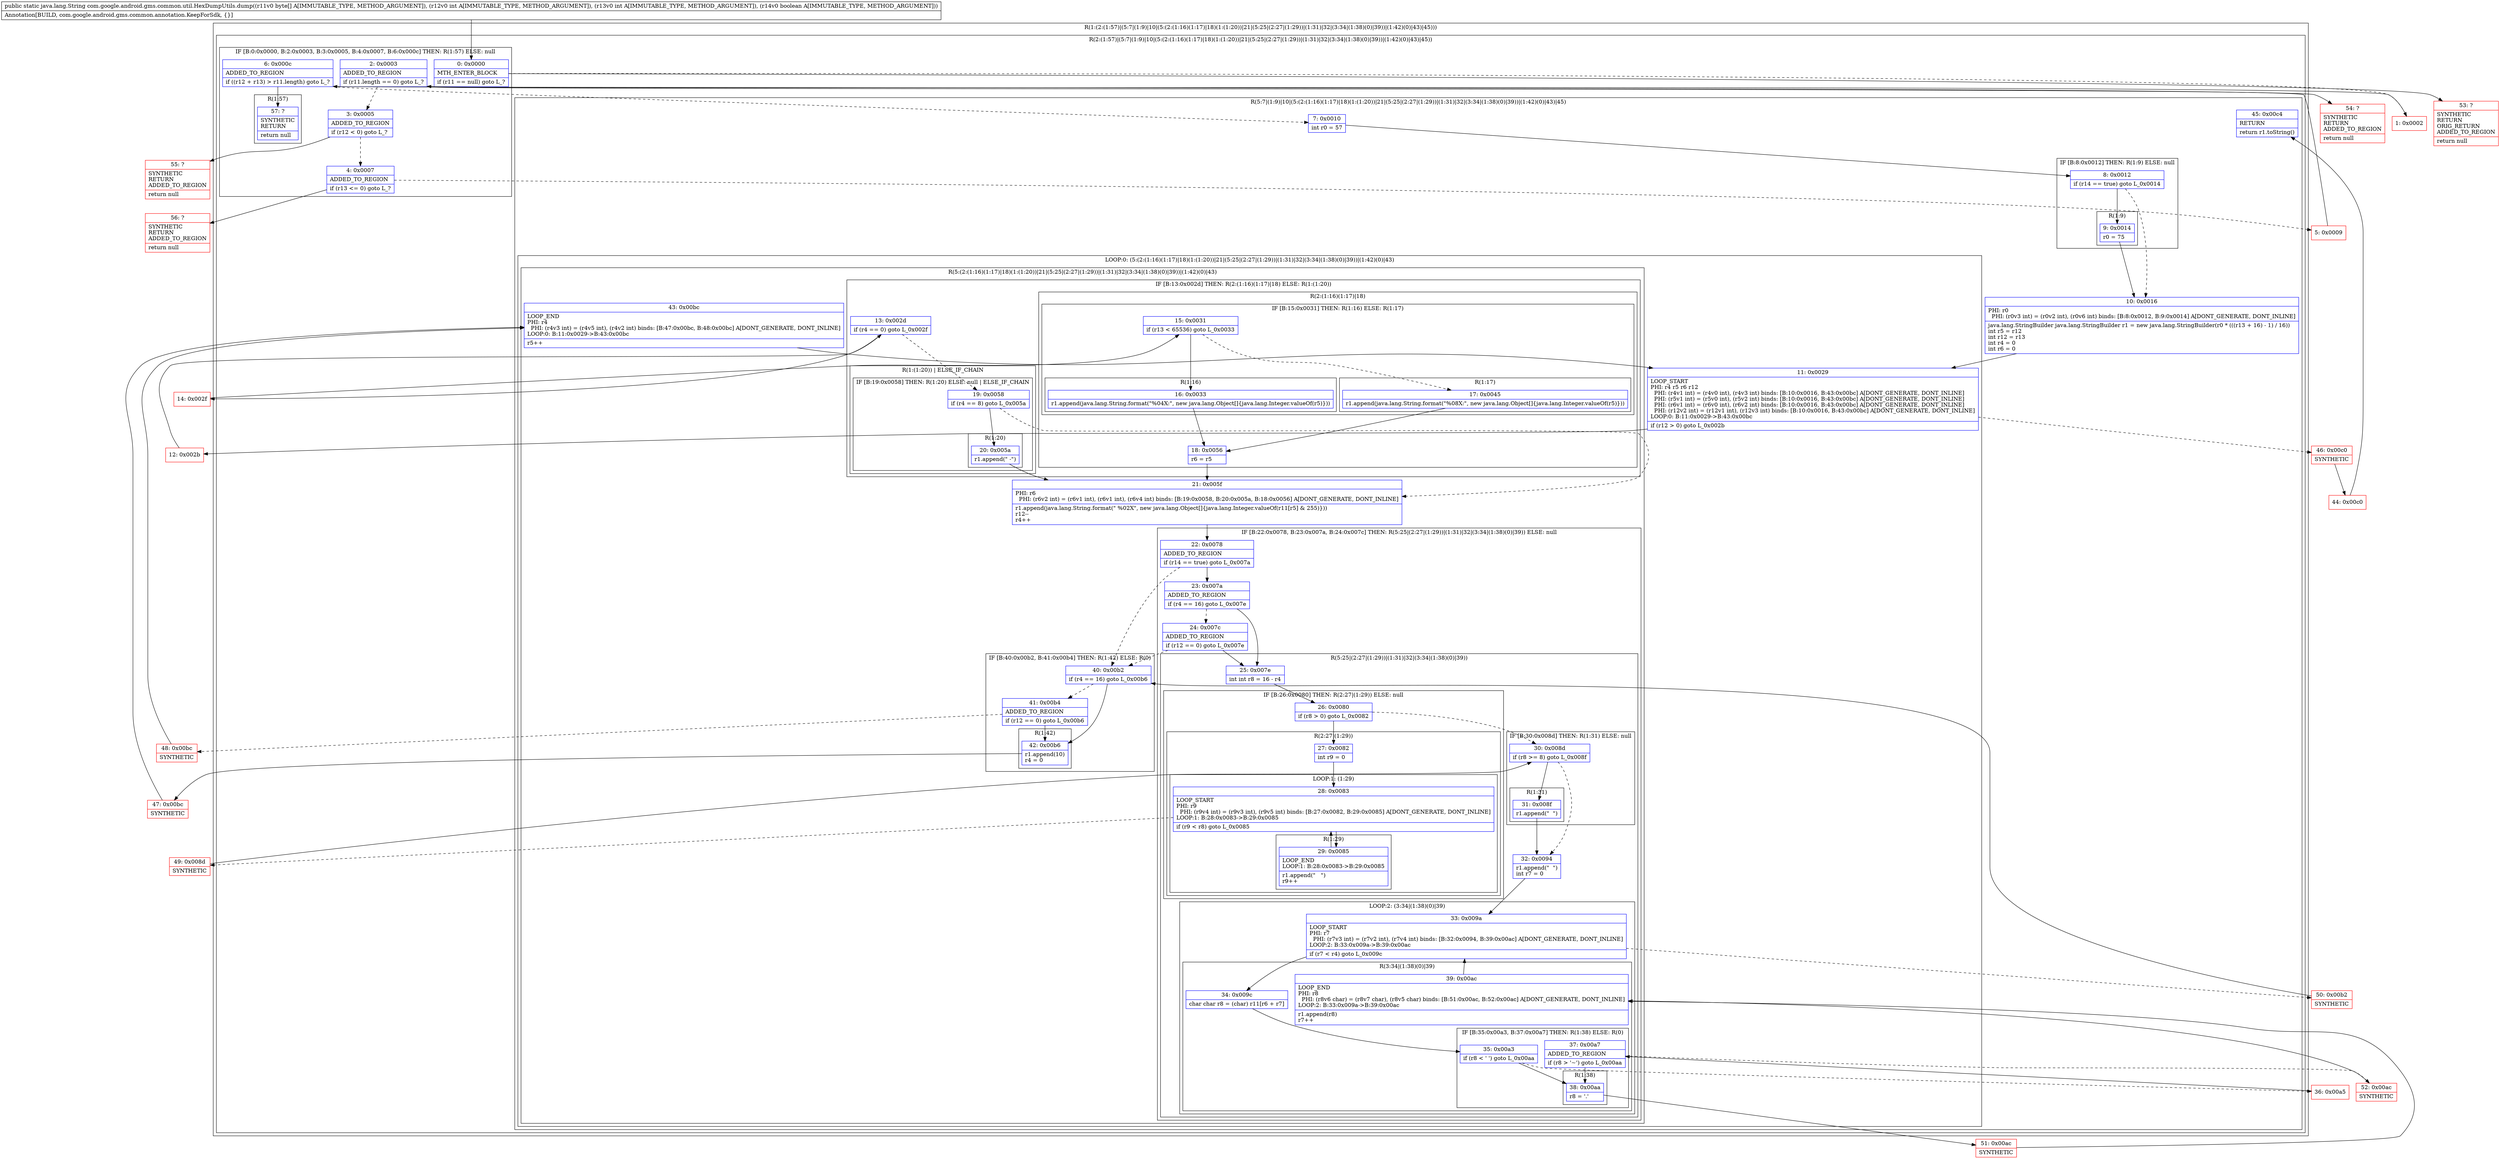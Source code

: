 digraph "CFG forcom.google.android.gms.common.util.HexDumpUtils.dump([BIIZ)Ljava\/lang\/String;" {
subgraph cluster_Region_960827095 {
label = "R(1:(2:(1:57)|(5:7|(1:9)|10|(5:(2:(1:16)(1:17)|18)(1:(1:20))|21|(5:25|(2:27|(1:29))|(1:31)|32|(3:34|(1:38)(0)|39))|(1:42)(0)|43)|45)))";
node [shape=record,color=blue];
subgraph cluster_Region_1220987574 {
label = "R(2:(1:57)|(5:7|(1:9)|10|(5:(2:(1:16)(1:17)|18)(1:(1:20))|21|(5:25|(2:27|(1:29))|(1:31)|32|(3:34|(1:38)(0)|39))|(1:42)(0)|43)|45))";
node [shape=record,color=blue];
subgraph cluster_IfRegion_1062834025 {
label = "IF [B:0:0x0000, B:2:0x0003, B:3:0x0005, B:4:0x0007, B:6:0x000c] THEN: R(1:57) ELSE: null";
node [shape=record,color=blue];
Node_0 [shape=record,label="{0\:\ 0x0000|MTH_ENTER_BLOCK\l|if (r11 == null) goto L_?\l}"];
Node_2 [shape=record,label="{2\:\ 0x0003|ADDED_TO_REGION\l|if (r11.length == 0) goto L_?\l}"];
Node_3 [shape=record,label="{3\:\ 0x0005|ADDED_TO_REGION\l|if (r12 \< 0) goto L_?\l}"];
Node_4 [shape=record,label="{4\:\ 0x0007|ADDED_TO_REGION\l|if (r13 \<= 0) goto L_?\l}"];
Node_6 [shape=record,label="{6\:\ 0x000c|ADDED_TO_REGION\l|if ((r12 + r13) \> r11.length) goto L_?\l}"];
subgraph cluster_Region_486944456 {
label = "R(1:57)";
node [shape=record,color=blue];
Node_57 [shape=record,label="{57\:\ ?|SYNTHETIC\lRETURN\l|return null\l}"];
}
}
subgraph cluster_Region_207671741 {
label = "R(5:7|(1:9)|10|(5:(2:(1:16)(1:17)|18)(1:(1:20))|21|(5:25|(2:27|(1:29))|(1:31)|32|(3:34|(1:38)(0)|39))|(1:42)(0)|43)|45)";
node [shape=record,color=blue];
Node_7 [shape=record,label="{7\:\ 0x0010|int r0 = 57\l}"];
subgraph cluster_IfRegion_212121609 {
label = "IF [B:8:0x0012] THEN: R(1:9) ELSE: null";
node [shape=record,color=blue];
Node_8 [shape=record,label="{8\:\ 0x0012|if (r14 == true) goto L_0x0014\l}"];
subgraph cluster_Region_1157457856 {
label = "R(1:9)";
node [shape=record,color=blue];
Node_9 [shape=record,label="{9\:\ 0x0014|r0 = 75\l}"];
}
}
Node_10 [shape=record,label="{10\:\ 0x0016|PHI: r0 \l  PHI: (r0v3 int) = (r0v2 int), (r0v6 int) binds: [B:8:0x0012, B:9:0x0014] A[DONT_GENERATE, DONT_INLINE]\l|java.lang.StringBuilder java.lang.StringBuilder r1 = new java.lang.StringBuilder(r0 * (((r13 + 16) \- 1) \/ 16))\lint r5 = r12\lint r12 = r13\lint r4 = 0\lint r6 = 0\l}"];
subgraph cluster_LoopRegion_570414448 {
label = "LOOP:0: (5:(2:(1:16)(1:17)|18)(1:(1:20))|21|(5:25|(2:27|(1:29))|(1:31)|32|(3:34|(1:38)(0)|39))|(1:42)(0)|43)";
node [shape=record,color=blue];
Node_11 [shape=record,label="{11\:\ 0x0029|LOOP_START\lPHI: r4 r5 r6 r12 \l  PHI: (r4v1 int) = (r4v0 int), (r4v3 int) binds: [B:10:0x0016, B:43:0x00bc] A[DONT_GENERATE, DONT_INLINE]\l  PHI: (r5v1 int) = (r5v0 int), (r5v2 int) binds: [B:10:0x0016, B:43:0x00bc] A[DONT_GENERATE, DONT_INLINE]\l  PHI: (r6v1 int) = (r6v0 int), (r6v2 int) binds: [B:10:0x0016, B:43:0x00bc] A[DONT_GENERATE, DONT_INLINE]\l  PHI: (r12v2 int) = (r12v1 int), (r12v3 int) binds: [B:10:0x0016, B:43:0x00bc] A[DONT_GENERATE, DONT_INLINE]\lLOOP:0: B:11:0x0029\-\>B:43:0x00bc\l|if (r12 \> 0) goto L_0x002b\l}"];
subgraph cluster_Region_122880926 {
label = "R(5:(2:(1:16)(1:17)|18)(1:(1:20))|21|(5:25|(2:27|(1:29))|(1:31)|32|(3:34|(1:38)(0)|39))|(1:42)(0)|43)";
node [shape=record,color=blue];
subgraph cluster_IfRegion_1298548997 {
label = "IF [B:13:0x002d] THEN: R(2:(1:16)(1:17)|18) ELSE: R(1:(1:20))";
node [shape=record,color=blue];
Node_13 [shape=record,label="{13\:\ 0x002d|if (r4 == 0) goto L_0x002f\l}"];
subgraph cluster_Region_170010314 {
label = "R(2:(1:16)(1:17)|18)";
node [shape=record,color=blue];
subgraph cluster_IfRegion_1925795921 {
label = "IF [B:15:0x0031] THEN: R(1:16) ELSE: R(1:17)";
node [shape=record,color=blue];
Node_15 [shape=record,label="{15\:\ 0x0031|if (r13 \< 65536) goto L_0x0033\l}"];
subgraph cluster_Region_1446808495 {
label = "R(1:16)";
node [shape=record,color=blue];
Node_16 [shape=record,label="{16\:\ 0x0033|r1.append(java.lang.String.format(\"%04X:\", new java.lang.Object[]\{java.lang.Integer.valueOf(r5)\}))\l}"];
}
subgraph cluster_Region_576217841 {
label = "R(1:17)";
node [shape=record,color=blue];
Node_17 [shape=record,label="{17\:\ 0x0045|r1.append(java.lang.String.format(\"%08X:\", new java.lang.Object[]\{java.lang.Integer.valueOf(r5)\}))\l}"];
}
}
Node_18 [shape=record,label="{18\:\ 0x0056|r6 = r5\l}"];
}
subgraph cluster_Region_18394022 {
label = "R(1:(1:20)) | ELSE_IF_CHAIN\l";
node [shape=record,color=blue];
subgraph cluster_IfRegion_309154188 {
label = "IF [B:19:0x0058] THEN: R(1:20) ELSE: null | ELSE_IF_CHAIN\l";
node [shape=record,color=blue];
Node_19 [shape=record,label="{19\:\ 0x0058|if (r4 == 8) goto L_0x005a\l}"];
subgraph cluster_Region_675258942 {
label = "R(1:20)";
node [shape=record,color=blue];
Node_20 [shape=record,label="{20\:\ 0x005a|r1.append(\" \-\")\l}"];
}
}
}
}
Node_21 [shape=record,label="{21\:\ 0x005f|PHI: r6 \l  PHI: (r6v2 int) = (r6v1 int), (r6v1 int), (r6v4 int) binds: [B:19:0x0058, B:20:0x005a, B:18:0x0056] A[DONT_GENERATE, DONT_INLINE]\l|r1.append(java.lang.String.format(\" %02X\", new java.lang.Object[]\{java.lang.Integer.valueOf(r11[r5] & 255)\}))\lr12\-\-\lr4++\l}"];
subgraph cluster_IfRegion_269125090 {
label = "IF [B:22:0x0078, B:23:0x007a, B:24:0x007c] THEN: R(5:25|(2:27|(1:29))|(1:31)|32|(3:34|(1:38)(0)|39)) ELSE: null";
node [shape=record,color=blue];
Node_22 [shape=record,label="{22\:\ 0x0078|ADDED_TO_REGION\l|if (r14 == true) goto L_0x007a\l}"];
Node_23 [shape=record,label="{23\:\ 0x007a|ADDED_TO_REGION\l|if (r4 == 16) goto L_0x007e\l}"];
Node_24 [shape=record,label="{24\:\ 0x007c|ADDED_TO_REGION\l|if (r12 == 0) goto L_0x007e\l}"];
subgraph cluster_Region_30758010 {
label = "R(5:25|(2:27|(1:29))|(1:31)|32|(3:34|(1:38)(0)|39))";
node [shape=record,color=blue];
Node_25 [shape=record,label="{25\:\ 0x007e|int int r8 = 16 \- r4\l}"];
subgraph cluster_IfRegion_1240566402 {
label = "IF [B:26:0x0080] THEN: R(2:27|(1:29)) ELSE: null";
node [shape=record,color=blue];
Node_26 [shape=record,label="{26\:\ 0x0080|if (r8 \> 0) goto L_0x0082\l}"];
subgraph cluster_Region_168799475 {
label = "R(2:27|(1:29))";
node [shape=record,color=blue];
Node_27 [shape=record,label="{27\:\ 0x0082|int r9 = 0\l}"];
subgraph cluster_LoopRegion_908123352 {
label = "LOOP:1: (1:29)";
node [shape=record,color=blue];
Node_28 [shape=record,label="{28\:\ 0x0083|LOOP_START\lPHI: r9 \l  PHI: (r9v4 int) = (r9v3 int), (r9v5 int) binds: [B:27:0x0082, B:29:0x0085] A[DONT_GENERATE, DONT_INLINE]\lLOOP:1: B:28:0x0083\-\>B:29:0x0085\l|if (r9 \< r8) goto L_0x0085\l}"];
subgraph cluster_Region_889225512 {
label = "R(1:29)";
node [shape=record,color=blue];
Node_29 [shape=record,label="{29\:\ 0x0085|LOOP_END\lLOOP:1: B:28:0x0083\-\>B:29:0x0085\l|r1.append(\"   \")\lr9++\l}"];
}
}
}
}
subgraph cluster_IfRegion_1312361121 {
label = "IF [B:30:0x008d] THEN: R(1:31) ELSE: null";
node [shape=record,color=blue];
Node_30 [shape=record,label="{30\:\ 0x008d|if (r8 \>= 8) goto L_0x008f\l}"];
subgraph cluster_Region_1412313747 {
label = "R(1:31)";
node [shape=record,color=blue];
Node_31 [shape=record,label="{31\:\ 0x008f|r1.append(\"  \")\l}"];
}
}
Node_32 [shape=record,label="{32\:\ 0x0094|r1.append(\"  \")\lint r7 = 0\l}"];
subgraph cluster_LoopRegion_1452078006 {
label = "LOOP:2: (3:34|(1:38)(0)|39)";
node [shape=record,color=blue];
Node_33 [shape=record,label="{33\:\ 0x009a|LOOP_START\lPHI: r7 \l  PHI: (r7v3 int) = (r7v2 int), (r7v4 int) binds: [B:32:0x0094, B:39:0x00ac] A[DONT_GENERATE, DONT_INLINE]\lLOOP:2: B:33:0x009a\-\>B:39:0x00ac\l|if (r7 \< r4) goto L_0x009c\l}"];
subgraph cluster_Region_512092205 {
label = "R(3:34|(1:38)(0)|39)";
node [shape=record,color=blue];
Node_34 [shape=record,label="{34\:\ 0x009c|char char r8 = (char) r11[r6 + r7]\l}"];
subgraph cluster_IfRegion_989421928 {
label = "IF [B:35:0x00a3, B:37:0x00a7] THEN: R(1:38) ELSE: R(0)";
node [shape=record,color=blue];
Node_35 [shape=record,label="{35\:\ 0x00a3|if (r8 \< ' ') goto L_0x00aa\l}"];
Node_37 [shape=record,label="{37\:\ 0x00a7|ADDED_TO_REGION\l|if (r8 \> '~') goto L_0x00aa\l}"];
subgraph cluster_Region_2132361619 {
label = "R(1:38)";
node [shape=record,color=blue];
Node_38 [shape=record,label="{38\:\ 0x00aa|r8 = '.'\l}"];
}
subgraph cluster_Region_767866147 {
label = "R(0)";
node [shape=record,color=blue];
}
}
Node_39 [shape=record,label="{39\:\ 0x00ac|LOOP_END\lPHI: r8 \l  PHI: (r8v6 char) = (r8v7 char), (r8v5 char) binds: [B:51:0x00ac, B:52:0x00ac] A[DONT_GENERATE, DONT_INLINE]\lLOOP:2: B:33:0x009a\-\>B:39:0x00ac\l|r1.append(r8)\lr7++\l}"];
}
}
}
}
subgraph cluster_IfRegion_1449734516 {
label = "IF [B:40:0x00b2, B:41:0x00b4] THEN: R(1:42) ELSE: R(0)";
node [shape=record,color=blue];
Node_40 [shape=record,label="{40\:\ 0x00b2|if (r4 == 16) goto L_0x00b6\l}"];
Node_41 [shape=record,label="{41\:\ 0x00b4|ADDED_TO_REGION\l|if (r12 == 0) goto L_0x00b6\l}"];
subgraph cluster_Region_792535828 {
label = "R(1:42)";
node [shape=record,color=blue];
Node_42 [shape=record,label="{42\:\ 0x00b6|r1.append(10)\lr4 = 0\l}"];
}
subgraph cluster_Region_76100706 {
label = "R(0)";
node [shape=record,color=blue];
}
}
Node_43 [shape=record,label="{43\:\ 0x00bc|LOOP_END\lPHI: r4 \l  PHI: (r4v3 int) = (r4v5 int), (r4v2 int) binds: [B:47:0x00bc, B:48:0x00bc] A[DONT_GENERATE, DONT_INLINE]\lLOOP:0: B:11:0x0029\-\>B:43:0x00bc\l|r5++\l}"];
}
}
Node_45 [shape=record,label="{45\:\ 0x00c4|RETURN\l|return r1.toString()\l}"];
}
}
}
Node_1 [shape=record,color=red,label="{1\:\ 0x0002}"];
Node_5 [shape=record,color=red,label="{5\:\ 0x0009}"];
Node_12 [shape=record,color=red,label="{12\:\ 0x002b}"];
Node_14 [shape=record,color=red,label="{14\:\ 0x002f}"];
Node_36 [shape=record,color=red,label="{36\:\ 0x00a5}"];
Node_44 [shape=record,color=red,label="{44\:\ 0x00c0}"];
Node_46 [shape=record,color=red,label="{46\:\ 0x00c0|SYNTHETIC\l}"];
Node_47 [shape=record,color=red,label="{47\:\ 0x00bc|SYNTHETIC\l}"];
Node_48 [shape=record,color=red,label="{48\:\ 0x00bc|SYNTHETIC\l}"];
Node_49 [shape=record,color=red,label="{49\:\ 0x008d|SYNTHETIC\l}"];
Node_50 [shape=record,color=red,label="{50\:\ 0x00b2|SYNTHETIC\l}"];
Node_51 [shape=record,color=red,label="{51\:\ 0x00ac|SYNTHETIC\l}"];
Node_52 [shape=record,color=red,label="{52\:\ 0x00ac|SYNTHETIC\l}"];
Node_53 [shape=record,color=red,label="{53\:\ ?|SYNTHETIC\lRETURN\lORIG_RETURN\lADDED_TO_REGION\l|return null\l}"];
Node_54 [shape=record,color=red,label="{54\:\ ?|SYNTHETIC\lRETURN\lADDED_TO_REGION\l|return null\l}"];
Node_55 [shape=record,color=red,label="{55\:\ ?|SYNTHETIC\lRETURN\lADDED_TO_REGION\l|return null\l}"];
Node_56 [shape=record,color=red,label="{56\:\ ?|SYNTHETIC\lRETURN\lADDED_TO_REGION\l|return null\l}"];
MethodNode[shape=record,label="{public static java.lang.String com.google.android.gms.common.util.HexDumpUtils.dump((r11v0 byte[] A[IMMUTABLE_TYPE, METHOD_ARGUMENT]), (r12v0 int A[IMMUTABLE_TYPE, METHOD_ARGUMENT]), (r13v0 int A[IMMUTABLE_TYPE, METHOD_ARGUMENT]), (r14v0 boolean A[IMMUTABLE_TYPE, METHOD_ARGUMENT]))  | Annotation[BUILD, com.google.android.gms.common.annotation.KeepForSdk, \{\}]\l}"];
MethodNode -> Node_0;
Node_0 -> Node_1[style=dashed];
Node_0 -> Node_53;
Node_2 -> Node_3[style=dashed];
Node_2 -> Node_54;
Node_3 -> Node_4[style=dashed];
Node_3 -> Node_55;
Node_4 -> Node_5[style=dashed];
Node_4 -> Node_56;
Node_6 -> Node_7[style=dashed];
Node_6 -> Node_57;
Node_7 -> Node_8;
Node_8 -> Node_9;
Node_8 -> Node_10[style=dashed];
Node_9 -> Node_10;
Node_10 -> Node_11;
Node_11 -> Node_12;
Node_11 -> Node_46[style=dashed];
Node_13 -> Node_14;
Node_13 -> Node_19[style=dashed];
Node_15 -> Node_16;
Node_15 -> Node_17[style=dashed];
Node_16 -> Node_18;
Node_17 -> Node_18;
Node_18 -> Node_21;
Node_19 -> Node_20;
Node_19 -> Node_21[style=dashed];
Node_20 -> Node_21;
Node_21 -> Node_22;
Node_22 -> Node_23;
Node_22 -> Node_40[style=dashed];
Node_23 -> Node_24[style=dashed];
Node_23 -> Node_25;
Node_24 -> Node_25;
Node_24 -> Node_40[style=dashed];
Node_25 -> Node_26;
Node_26 -> Node_27;
Node_26 -> Node_30[style=dashed];
Node_27 -> Node_28;
Node_28 -> Node_29;
Node_28 -> Node_49[style=dashed];
Node_29 -> Node_28;
Node_30 -> Node_31;
Node_30 -> Node_32[style=dashed];
Node_31 -> Node_32;
Node_32 -> Node_33;
Node_33 -> Node_34;
Node_33 -> Node_50[style=dashed];
Node_34 -> Node_35;
Node_35 -> Node_36[style=dashed];
Node_35 -> Node_38;
Node_37 -> Node_38;
Node_37 -> Node_52[style=dashed];
Node_38 -> Node_51;
Node_39 -> Node_33;
Node_40 -> Node_41[style=dashed];
Node_40 -> Node_42;
Node_41 -> Node_42;
Node_41 -> Node_48[style=dashed];
Node_42 -> Node_47;
Node_43 -> Node_11;
Node_1 -> Node_2;
Node_5 -> Node_6;
Node_12 -> Node_13;
Node_14 -> Node_15;
Node_36 -> Node_37;
Node_44 -> Node_45;
Node_46 -> Node_44;
Node_47 -> Node_43;
Node_48 -> Node_43;
Node_49 -> Node_30;
Node_50 -> Node_40;
Node_51 -> Node_39;
Node_52 -> Node_39;
}

